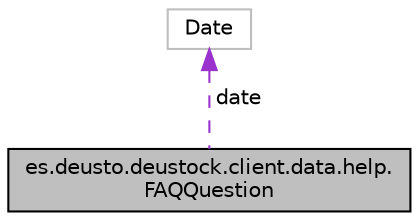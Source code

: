 digraph "es.deusto.deustock.client.data.help.FAQQuestion"
{
 // LATEX_PDF_SIZE
  edge [fontname="Helvetica",fontsize="10",labelfontname="Helvetica",labelfontsize="10"];
  node [fontname="Helvetica",fontsize="10",shape=record];
  Node1 [label="es.deusto.deustock.client.data.help.\lFAQQuestion",height=0.2,width=0.4,color="black", fillcolor="grey75", style="filled", fontcolor="black",tooltip=" "];
  Node2 -> Node1 [dir="back",color="darkorchid3",fontsize="10",style="dashed",label=" date" ,fontname="Helvetica"];
  Node2 [label="Date",height=0.2,width=0.4,color="grey75", fillcolor="white", style="filled",tooltip=" "];
}
